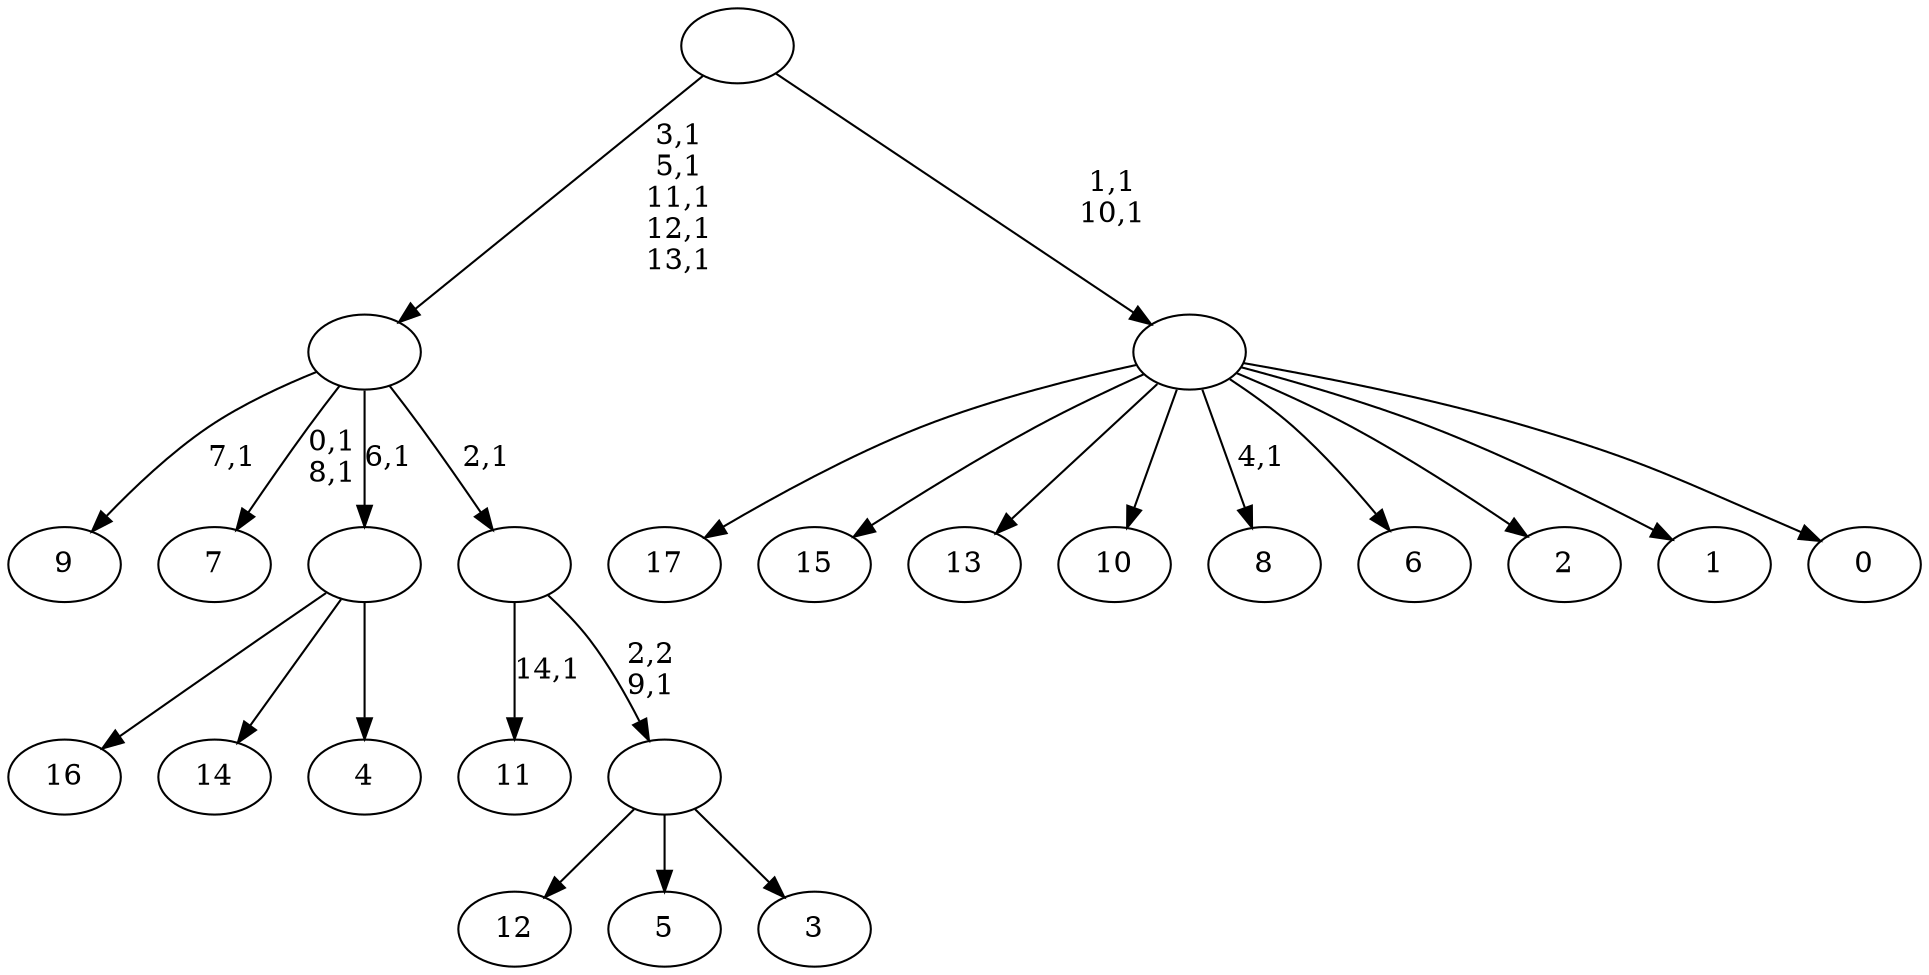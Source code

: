 digraph T {
	33 [label="17"]
	32 [label="16"]
	31 [label="15"]
	30 [label="14"]
	29 [label="13"]
	28 [label="12"]
	27 [label="11"]
	25 [label="10"]
	24 [label="9"]
	22 [label="8"]
	20 [label="7"]
	17 [label="6"]
	16 [label="5"]
	15 [label="4"]
	14 [label=""]
	13 [label="3"]
	12 [label=""]
	11 [label=""]
	10 [label=""]
	5 [label="2"]
	4 [label="1"]
	3 [label="0"]
	2 [label=""]
	0 [label=""]
	14 -> 32 [label=""]
	14 -> 30 [label=""]
	14 -> 15 [label=""]
	12 -> 28 [label=""]
	12 -> 16 [label=""]
	12 -> 13 [label=""]
	11 -> 27 [label="14,1"]
	11 -> 12 [label="2,2\n9,1"]
	10 -> 20 [label="0,1\n8,1"]
	10 -> 24 [label="7,1"]
	10 -> 14 [label="6,1"]
	10 -> 11 [label="2,1"]
	2 -> 22 [label="4,1"]
	2 -> 33 [label=""]
	2 -> 31 [label=""]
	2 -> 29 [label=""]
	2 -> 25 [label=""]
	2 -> 17 [label=""]
	2 -> 5 [label=""]
	2 -> 4 [label=""]
	2 -> 3 [label=""]
	0 -> 2 [label="1,1\n10,1"]
	0 -> 10 [label="3,1\n5,1\n11,1\n12,1\n13,1"]
}
